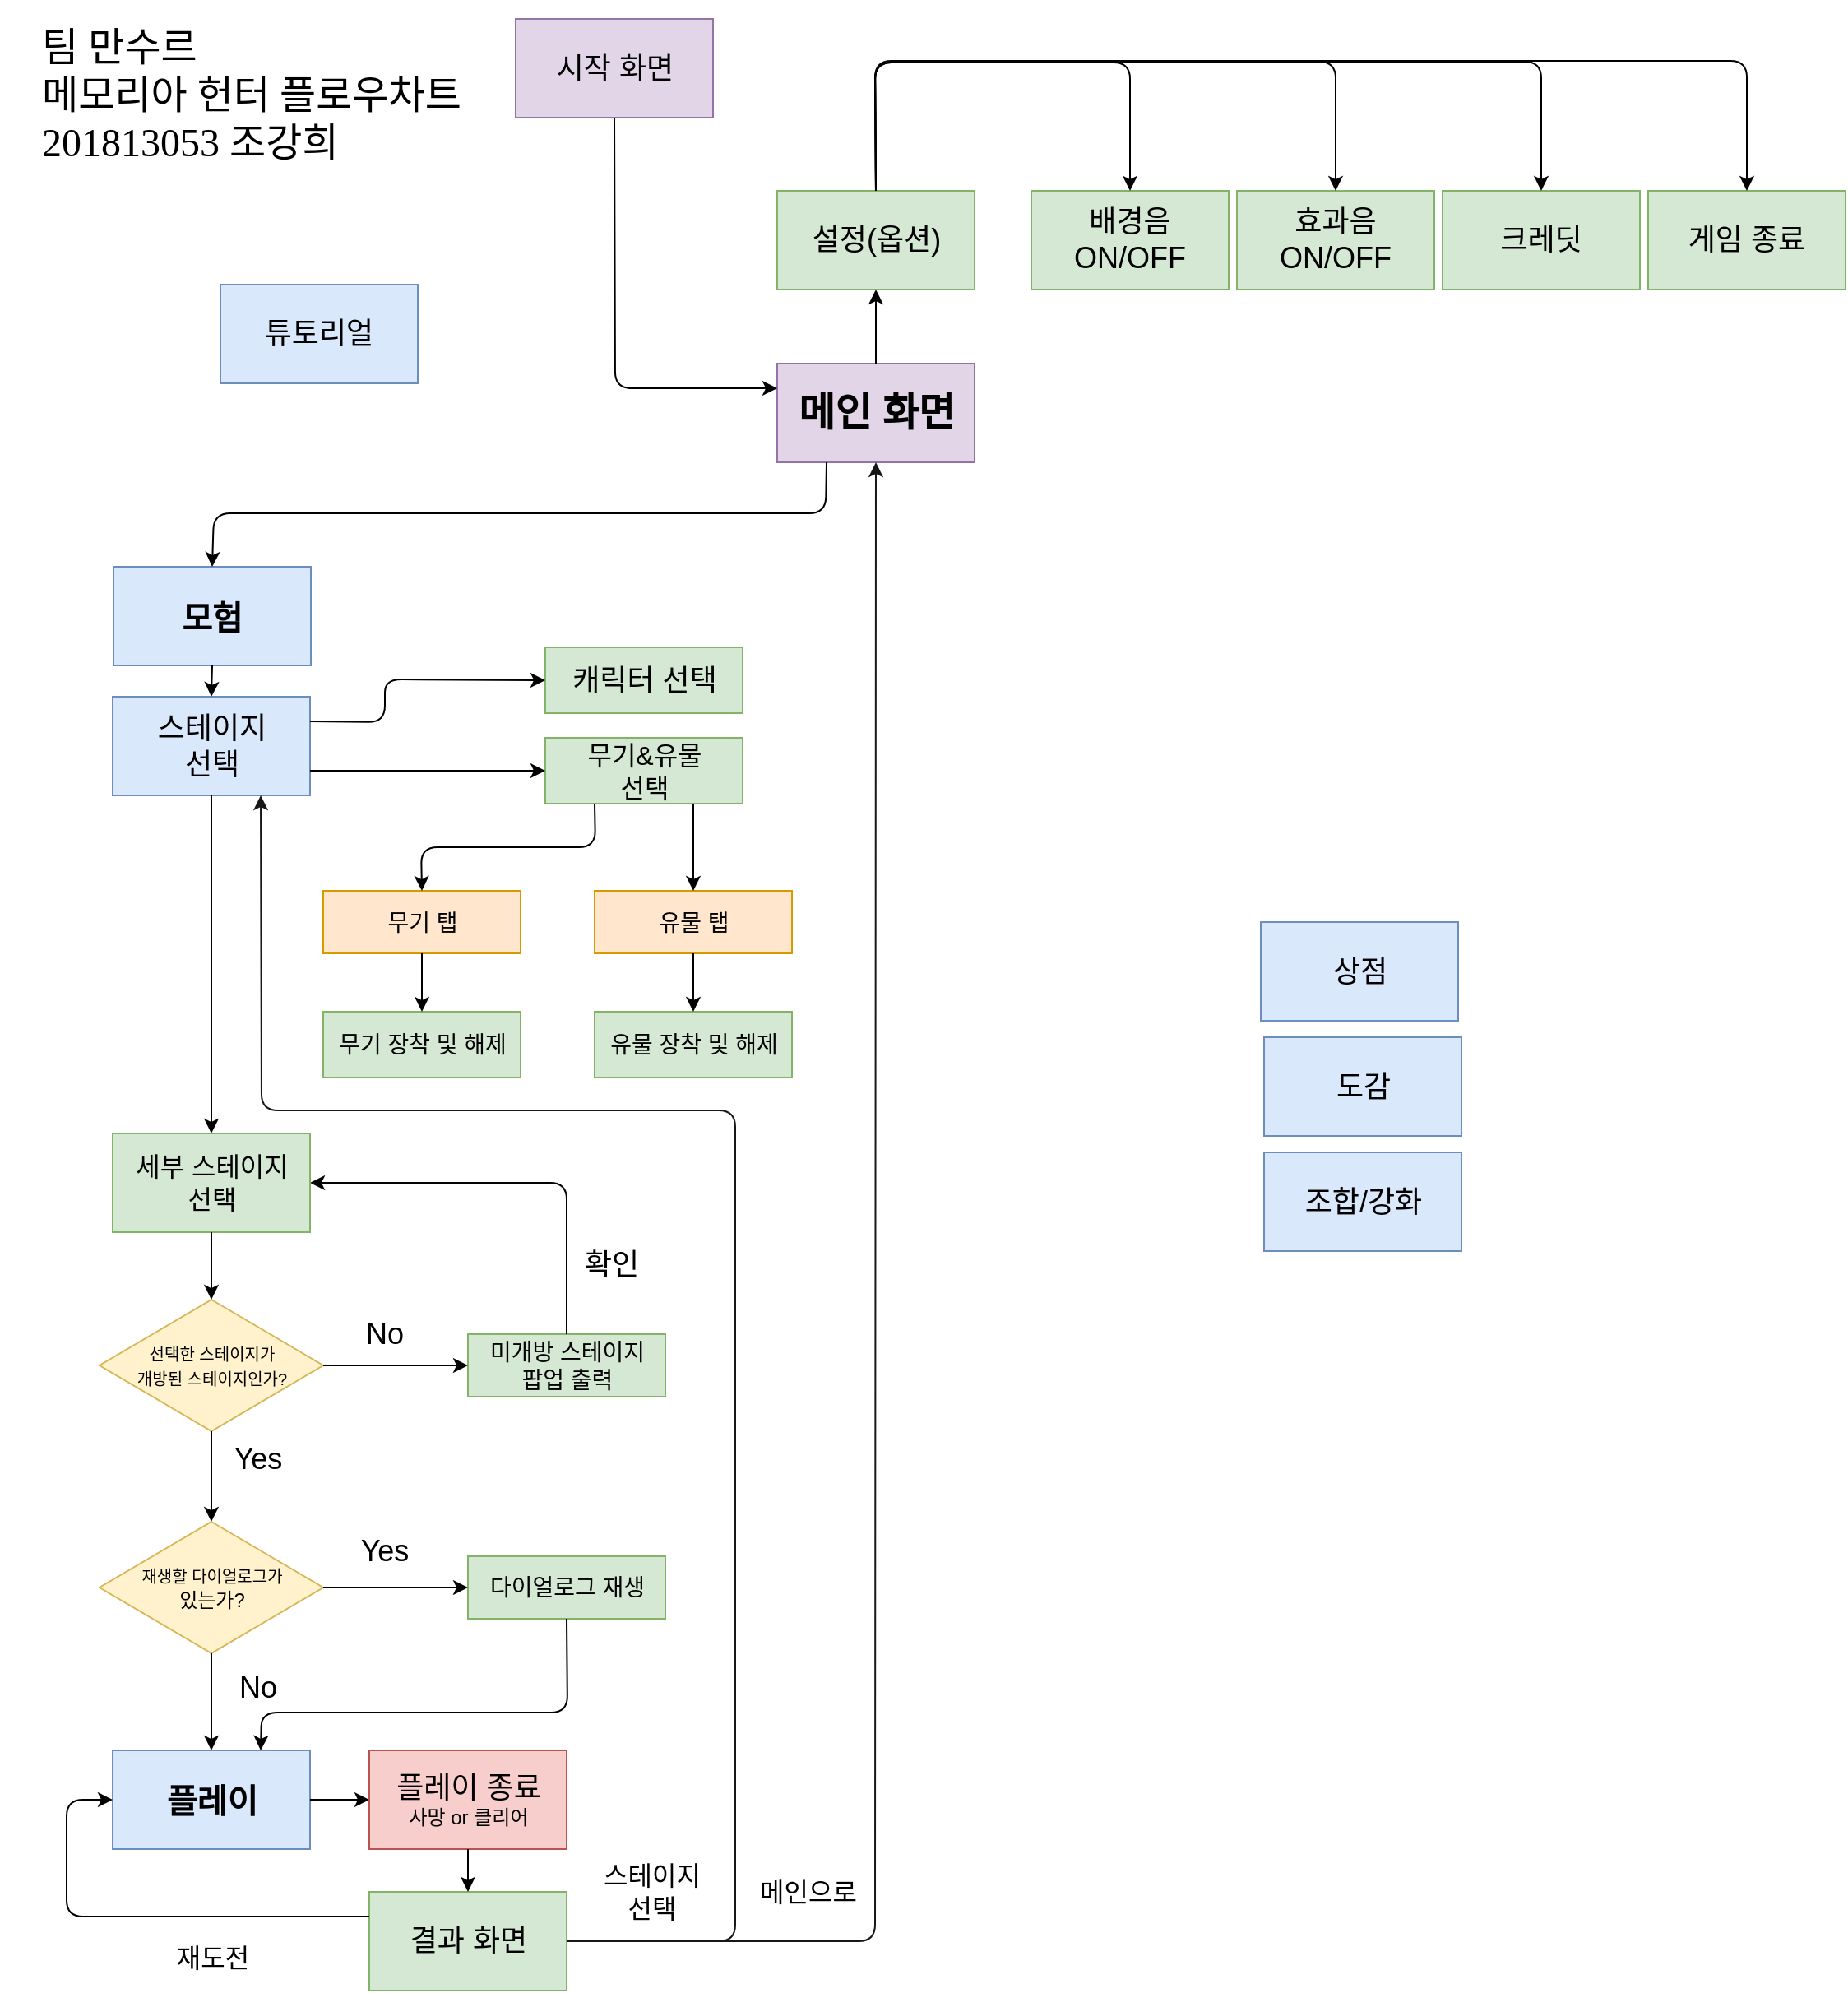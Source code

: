 <mxfile version="10.8.0" type="github"><diagram name="Page-1" id="edf60f1a-56cd-e834-aa8a-f176f3a09ee4"><mxGraphModel dx="3485" dy="1910" grid="0" gridSize="10" guides="1" tooltips="1" connect="1" arrows="1" fold="1" page="1" pageScale="1" pageWidth="1200" pageHeight="1600" background="#ffffff" math="0" shadow="0"><root><mxCell id="0"/><mxCell id="1" parent="0"/><mxCell id="Gc9QhGea8NeeS_bH-8tl-3" value="&lt;font&gt;&lt;b&gt;&lt;font&gt;&lt;font&gt;&lt;font&gt;&lt;font style=&quot;font-size: 20px&quot;&gt;모험&lt;/font&gt;&lt;/font&gt;&lt;/font&gt;&lt;/font&gt;&lt;/b&gt;&lt;br&gt;&lt;/font&gt;" style="rounded=0;whiteSpace=wrap;html=1;fillColor=#dae8fc;strokeColor=#6c8ebf;" parent="1" vertex="1"><mxGeometry x="89" y="364.5" width="120" height="60" as="geometry"/></mxCell><mxCell id="-a4ElGShlZKuBSlE3AAH-1" value="&lt;font style=&quot;font-size: 18px&quot;&gt;시작 화면&lt;/font&gt;" style="rounded=0;whiteSpace=wrap;html=1;fillColor=#e1d5e7;strokeColor=#9673a6;" parent="1" vertex="1"><mxGeometry x="333.5" y="31.5" width="120" height="60" as="geometry"/></mxCell><mxCell id="-a4ElGShlZKuBSlE3AAH-12" value="&lt;font style=&quot;font-size: 18px&quot;&gt;튜토리얼&lt;/font&gt;" style="rounded=0;whiteSpace=wrap;html=1;fillColor=#dae8fc;strokeColor=#6c8ebf;" parent="1" vertex="1"><mxGeometry x="154" y="193" width="120" height="60" as="geometry"/></mxCell><mxCell id="-a4ElGShlZKuBSlE3AAH-18" value="&lt;font style=&quot;font-size: 24px&quot;&gt;&lt;b&gt;메인 화면&lt;/b&gt;&lt;/font&gt;" style="rounded=0;whiteSpace=wrap;html=1;fillColor=#e1d5e7;strokeColor=#9673a6;" parent="1" vertex="1"><mxGeometry x="492.5" y="241" width="120" height="60" as="geometry"/></mxCell><mxCell id="-a4ElGShlZKuBSlE3AAH-19" value="" style="endArrow=classic;html=1;exitX=0.5;exitY=1;exitDx=0;exitDy=0;entryX=0;entryY=0.25;entryDx=0;entryDy=0;" parent="1" source="-a4ElGShlZKuBSlE3AAH-1" edge="1" target="-a4ElGShlZKuBSlE3AAH-18"><mxGeometry width="50" height="50" relative="1" as="geometry"><mxPoint x="393.833" y="449.667" as="sourcePoint"/><mxPoint x="492.5" y="564.5" as="targetPoint"/><Array as="points"><mxPoint x="394" y="256"/></Array></mxGeometry></mxCell><mxCell id="-a4ElGShlZKuBSlE3AAH-28" value="&lt;font style=&quot;font-size: 18px&quot;&gt;상점&lt;/font&gt;" style="rounded=0;whiteSpace=wrap;html=1;fillColor=#dae8fc;strokeColor=#6c8ebf;" parent="1" vertex="1"><mxGeometry x="786.5" y="580.5" width="120" height="60" as="geometry"/></mxCell><mxCell id="-a4ElGShlZKuBSlE3AAH-34" value="&lt;font style=&quot;font-size: 18px&quot;&gt;도감&lt;/font&gt;" style="rounded=0;whiteSpace=wrap;html=1;fillColor=#dae8fc;strokeColor=#6c8ebf;" parent="1" vertex="1"><mxGeometry x="788.5" y="650.5" width="120" height="60" as="geometry"/></mxCell><mxCell id="-a4ElGShlZKuBSlE3AAH-36" value="&lt;font style=&quot;font-size: 18px&quot;&gt;조합/강화&lt;/font&gt;" style="rounded=0;whiteSpace=wrap;html=1;fillColor=#dae8fc;strokeColor=#6c8ebf;" parent="1" vertex="1"><mxGeometry x="788.5" y="720.5" width="120" height="60" as="geometry"/></mxCell><mxCell id="-a4ElGShlZKuBSlE3AAH-44" value="&lt;font style=&quot;font-size: 18px&quot;&gt;설정(옵션)&lt;/font&gt;" style="rounded=0;whiteSpace=wrap;html=1;fillColor=#d5e8d4;strokeColor=#82b366;" parent="1" vertex="1"><mxGeometry x="492.5" y="136" width="120" height="60" as="geometry"/></mxCell><mxCell id="-a4ElGShlZKuBSlE3AAH-51" value="&lt;font style=&quot;font-size: 18px&quot;&gt;스테이지&lt;br&gt;선택&lt;/font&gt;&lt;br&gt;" style="rounded=0;whiteSpace=wrap;html=1;fillColor=#dae8fc;strokeColor=#6c8ebf;" parent="1" vertex="1"><mxGeometry x="88.5" y="443.5" width="120" height="60" as="geometry"/></mxCell><mxCell id="-a4ElGShlZKuBSlE3AAH-62" value="&lt;font style=&quot;font-size: 20px&quot;&gt;&lt;b&gt;플레이&lt;/b&gt;&lt;/font&gt;&lt;br&gt;" style="rounded=0;whiteSpace=wrap;html=1;fillColor=#dae8fc;strokeColor=#6c8ebf;" parent="1" vertex="1"><mxGeometry x="88.5" y="1084" width="120" height="60" as="geometry"/></mxCell><mxCell id="-a4ElGShlZKuBSlE3AAH-63" value="" style="endArrow=classic;html=1;entryX=0.5;entryY=0;entryDx=0;entryDy=0;exitX=0.5;exitY=1;exitDx=0;exitDy=0;" parent="1" source="-a4ElGShlZKuBSlE3AAH-51" target="Gc9QhGea8NeeS_bH-8tl-43" edge="1"><mxGeometry width="50" height="50" relative="1" as="geometry"><mxPoint x="186.5" y="534.5" as="sourcePoint"/><mxPoint x="181.5" y="521.5" as="targetPoint"/></mxGeometry></mxCell><mxCell id="-a4ElGShlZKuBSlE3AAH-65" value="" style="endArrow=classic;html=1;exitX=1;exitY=0.5;exitDx=0;exitDy=0;entryX=0;entryY=0.5;entryDx=0;entryDy=0;" parent="1" source="-a4ElGShlZKuBSlE3AAH-62" target="Gc9QhGea8NeeS_bH-8tl-51" edge="1"><mxGeometry width="50" height="50" relative="1" as="geometry"><mxPoint x="182.5" y="1172.5" as="sourcePoint"/><mxPoint x="148.5" y="1188.5" as="targetPoint"/></mxGeometry></mxCell><mxCell id="Gc9QhGea8NeeS_bH-8tl-4" value="" style="endArrow=classic;html=1;exitX=0.25;exitY=1;exitDx=0;exitDy=0;entryX=0.5;entryY=0;entryDx=0;entryDy=0;" parent="1" source="-a4ElGShlZKuBSlE3AAH-18" target="Gc9QhGea8NeeS_bH-8tl-3" edge="1"><mxGeometry width="50" height="50" relative="1" as="geometry"><mxPoint x="716.5" y="641" as="sourcePoint"/><mxPoint x="766.5" y="591" as="targetPoint"/><Array as="points"><mxPoint x="522" y="332"/><mxPoint x="150" y="332"/></Array></mxGeometry></mxCell><mxCell id="Gc9QhGea8NeeS_bH-8tl-23" value="&lt;font style=&quot;font-size: 18px&quot;&gt;캐릭터 선택&lt;/font&gt;" style="rounded=0;whiteSpace=wrap;html=1;fillColor=#d5e8d4;strokeColor=#82b366;" parent="1" vertex="1"><mxGeometry x="351.5" y="413.5" width="120" height="40" as="geometry"/></mxCell><mxCell id="Gc9QhGea8NeeS_bH-8tl-33" value="&lt;font style=&quot;font-size: 16px&quot;&gt;무기&amp;amp;유물&lt;br&gt;선택&lt;br&gt;&lt;/font&gt;" style="rounded=0;whiteSpace=wrap;html=1;fillColor=#d5e8d4;strokeColor=#82b366;" parent="1" vertex="1"><mxGeometry x="351.5" y="468.5" width="120" height="40" as="geometry"/></mxCell><mxCell id="Gc9QhGea8NeeS_bH-8tl-35" value="&lt;font style=&quot;font-size: 10px&quot;&gt;선택한 스테이지가&lt;br&gt;개방된 스테이지인가?&lt;/font&gt;&lt;br&gt;" style="rhombus;whiteSpace=wrap;html=1;fillColor=#fff2cc;strokeColor=#d6b656;" parent="1" vertex="1"><mxGeometry x="80.5" y="810" width="136" height="80" as="geometry"/></mxCell><mxCell id="Gc9QhGea8NeeS_bH-8tl-36" value="" style="endArrow=classic;html=1;exitX=0.5;exitY=1;exitDx=0;exitDy=0;entryX=0.5;entryY=0;entryDx=0;entryDy=0;" parent="1" source="Gc9QhGea8NeeS_bH-8tl-35" target="Mf9rC9_iUWpe452sNXT9-29" edge="1"><mxGeometry width="50" height="50" relative="1" as="geometry"><mxPoint x="148.441" y="925.294" as="sourcePoint"/><mxPoint x="149" y="948" as="targetPoint"/></mxGeometry></mxCell><mxCell id="Gc9QhGea8NeeS_bH-8tl-40" value="&lt;font style=&quot;font-size: 14px&quot;&gt;미개방 스테이지&lt;br&gt;팝업 출력&lt;/font&gt;&lt;br&gt;" style="rounded=0;whiteSpace=wrap;html=1;fillColor=#d5e8d4;strokeColor=#82b366;" parent="1" vertex="1"><mxGeometry x="304.5" y="831" width="120" height="38" as="geometry"/></mxCell><mxCell id="Gc9QhGea8NeeS_bH-8tl-41" value="" style="endArrow=classic;html=1;exitX=1;exitY=0.5;exitDx=0;exitDy=0;entryX=0;entryY=0.5;entryDx=0;entryDy=0;" parent="1" source="Gc9QhGea8NeeS_bH-8tl-35" target="Gc9QhGea8NeeS_bH-8tl-40" edge="1"><mxGeometry width="50" height="50" relative="1" as="geometry"><mxPoint x="216.676" y="884.294" as="sourcePoint"/><mxPoint x="287.5" y="796" as="targetPoint"/></mxGeometry></mxCell><mxCell id="Gc9QhGea8NeeS_bH-8tl-42" value="" style="endArrow=classic;html=1;exitX=0.5;exitY=0;exitDx=0;exitDy=0;entryX=1;entryY=0.5;entryDx=0;entryDy=0;fillColor=#f5f5f5;strokeColor=#030303;" parent="1" source="Gc9QhGea8NeeS_bH-8tl-40" target="Gc9QhGea8NeeS_bH-8tl-43" edge="1"><mxGeometry width="50" height="50" relative="1" as="geometry"><mxPoint x="226.5" y="775.5" as="sourcePoint"/><mxPoint x="208.441" y="772.529" as="targetPoint"/><Array as="points"><mxPoint x="364.5" y="739"/></Array></mxGeometry></mxCell><mxCell id="Gc9QhGea8NeeS_bH-8tl-43" value="&lt;font style=&quot;font-size: 16px&quot;&gt;세부 스테이지&lt;br&gt;선택&lt;/font&gt;&lt;br&gt;" style="rounded=0;whiteSpace=wrap;html=1;fillColor=#d5e8d4;strokeColor=#82b366;" parent="1" vertex="1"><mxGeometry x="88.5" y="709" width="120" height="60" as="geometry"/></mxCell><mxCell id="Gc9QhGea8NeeS_bH-8tl-44" value="" style="endArrow=classic;html=1;exitX=0.5;exitY=1;exitDx=0;exitDy=0;entryX=0.5;entryY=0;entryDx=0;entryDy=0;" parent="1" source="Gc9QhGea8NeeS_bH-8tl-43" target="Gc9QhGea8NeeS_bH-8tl-35" edge="1"><mxGeometry width="50" height="50" relative="1" as="geometry"><mxPoint x="-324.5" y="1194.5" as="sourcePoint"/><mxPoint x="-274.5" y="1144.5" as="targetPoint"/></mxGeometry></mxCell><mxCell id="Gc9QhGea8NeeS_bH-8tl-51" value="&lt;span style=&quot;font-size: 18px&quot;&gt;플레이 종료&lt;br&gt;&lt;/span&gt;사망 or 클리어&lt;br&gt;" style="rounded=0;whiteSpace=wrap;html=1;fillColor=#f8cecc;strokeColor=#b85450;" parent="1" vertex="1"><mxGeometry x="244.5" y="1084" width="120" height="60" as="geometry"/></mxCell><mxCell id="Gc9QhGea8NeeS_bH-8tl-52" value="&lt;span style=&quot;font-size: 18px&quot;&gt;결과 화면&lt;/span&gt;&lt;br&gt;" style="rounded=0;whiteSpace=wrap;html=1;fillColor=#d5e8d4;strokeColor=#82b366;" parent="1" vertex="1"><mxGeometry x="244.5" y="1170" width="120" height="60" as="geometry"/></mxCell><mxCell id="Gc9QhGea8NeeS_bH-8tl-53" value="" style="endArrow=classic;html=1;exitX=0.5;exitY=1;exitDx=0;exitDy=0;entryX=0.5;entryY=0;entryDx=0;entryDy=0;" parent="1" source="Gc9QhGea8NeeS_bH-8tl-51" target="Gc9QhGea8NeeS_bH-8tl-52" edge="1"><mxGeometry width="50" height="50" relative="1" as="geometry"><mxPoint x="158.088" y="1154.559" as="sourcePoint"/><mxPoint x="304.912" y="1183.765" as="targetPoint"/></mxGeometry></mxCell><mxCell id="Gc9QhGea8NeeS_bH-8tl-56" value="&lt;font style=&quot;font-size: 18px&quot;&gt;Yes&lt;/font&gt;" style="text;html=1;strokeColor=none;fillColor=none;align=center;verticalAlign=middle;whiteSpace=wrap;rounded=0;" parent="1" vertex="1"><mxGeometry x="156.5" y="897" width="40" height="20" as="geometry"/></mxCell><mxCell id="Gc9QhGea8NeeS_bH-8tl-57" value="&lt;font style=&quot;font-size: 18px&quot;&gt;No&lt;/font&gt;" style="text;html=1;strokeColor=none;fillColor=none;align=center;verticalAlign=middle;whiteSpace=wrap;rounded=0;" parent="1" vertex="1"><mxGeometry x="234" y="821" width="40" height="20" as="geometry"/></mxCell><mxCell id="Gc9QhGea8NeeS_bH-8tl-60" value="" style="endArrow=classic;html=1;fillColor=#f5f5f5;strokeColor=#171717;entryX=0.75;entryY=1;entryDx=0;entryDy=0;exitX=1;exitY=0.5;exitDx=0;exitDy=0;" parent="1" source="Gc9QhGea8NeeS_bH-8tl-52" target="-a4ElGShlZKuBSlE3AAH-51" edge="1"><mxGeometry width="50" height="50" relative="1" as="geometry"><mxPoint x="364.912" y="904.676" as="sourcePoint"/><mxPoint x="208.441" y="522.794" as="targetPoint"/><Array as="points"><mxPoint x="467" y="1200"/><mxPoint x="467" y="695"/><mxPoint x="179" y="695"/></Array></mxGeometry></mxCell><mxCell id="0eJw1t6BtxMIDn6Ip-QV-18" value="&lt;font&gt;&lt;font style=&quot;font-size: 16px&quot;&gt;스테이지&lt;br&gt;선택&lt;br&gt;&lt;/font&gt;&lt;/font&gt;" style="text;html=1;strokeColor=none;fillColor=none;align=center;verticalAlign=middle;whiteSpace=wrap;rounded=0;" parent="1" vertex="1"><mxGeometry x="383" y="1160" width="67" height="20" as="geometry"/></mxCell><mxCell id="0eJw1t6BtxMIDn6Ip-QV-19" value="" style="endArrow=classic;html=1;entryX=0;entryY=0.5;entryDx=0;entryDy=0;exitX=0;exitY=0.25;exitDx=0;exitDy=0;fillColor=#f5f5f5;strokeColor=#000000;" parent="1" source="Gc9QhGea8NeeS_bH-8tl-52" target="-a4ElGShlZKuBSlE3AAH-62" edge="1"><mxGeometry width="50" height="50" relative="1" as="geometry"><mxPoint x="244.912" y="1199.059" as="sourcePoint"/><mxPoint x="-101.559" y="784.353" as="targetPoint"/><Array as="points"><mxPoint x="60.5" y="1185"/><mxPoint x="60.5" y="1114"/></Array></mxGeometry></mxCell><mxCell id="0eJw1t6BtxMIDn6Ip-QV-24" value="" style="endArrow=classic;html=1;exitX=0.5;exitY=1;exitDx=0;exitDy=0;entryX=0.5;entryY=0;entryDx=0;entryDy=0;" parent="1" source="Gc9QhGea8NeeS_bH-8tl-3" target="-a4ElGShlZKuBSlE3AAH-51" edge="1"><mxGeometry width="50" height="50" relative="1" as="geometry"><mxPoint x="-279" y="1215" as="sourcePoint"/><mxPoint x="158" y="466" as="targetPoint"/><Array as="points"/></mxGeometry></mxCell><mxCell id="0eJw1t6BtxMIDn6Ip-QV-27" value="&lt;font&gt;&lt;font style=&quot;font-size: 16px&quot;&gt;재도전&lt;br&gt;&lt;/font&gt;&lt;/font&gt;" style="text;html=1;strokeColor=none;fillColor=none;align=center;verticalAlign=middle;whiteSpace=wrap;rounded=0;" parent="1" vertex="1"><mxGeometry x="115.5" y="1200" width="67" height="20" as="geometry"/></mxCell><mxCell id="0eJw1t6BtxMIDn6Ip-QV-28" value="&lt;font&gt;&lt;font style=&quot;font-size: 16px&quot;&gt;메인으로&lt;br&gt;&lt;/font&gt;&lt;/font&gt;" style="text;html=1;strokeColor=none;fillColor=none;align=center;verticalAlign=middle;whiteSpace=wrap;rounded=0;" parent="1" vertex="1"><mxGeometry x="478" y="1160" width="67" height="20" as="geometry"/></mxCell><mxCell id="0eJw1t6BtxMIDn6Ip-QV-29" value="&lt;span style=&quot;font-size: 18px&quot;&gt;확인&lt;/span&gt;" style="text;html=1;strokeColor=none;fillColor=none;align=center;verticalAlign=middle;whiteSpace=wrap;rounded=0;" parent="1" vertex="1"><mxGeometry x="371.5" y="779" width="40" height="20" as="geometry"/></mxCell><mxCell id="4X-4JQnz8Bo00mOdNrgC-11" value="&lt;div style=&quot;text-align: left ; font-size: 24px&quot;&gt;&lt;span&gt;&lt;font style=&quot;font-size: 24px&quot; face=&quot;Verdana&quot;&gt;팀 만수르&lt;/font&gt;&lt;/span&gt;&lt;/div&gt;&lt;div style=&quot;text-align: left ; font-size: 24px&quot;&gt;&lt;span&gt;&lt;font style=&quot;font-size: 24px&quot; face=&quot;Verdana&quot;&gt;메모리아 헌터 플로우차트&lt;/font&gt;&lt;/span&gt;&lt;/div&gt;&lt;div style=&quot;text-align: left ; font-size: 24px&quot;&gt;&lt;span&gt;&lt;font style=&quot;font-size: 24px&quot; face=&quot;Verdana&quot;&gt;201813053 조강희&lt;/font&gt;&lt;/span&gt;&lt;/div&gt;" style="text;html=1;strokeColor=none;fillColor=none;align=center;verticalAlign=middle;whiteSpace=wrap;rounded=0;" parent="1" vertex="1"><mxGeometry x="20" y="20" width="306" height="116" as="geometry"/></mxCell><mxCell id="Mf9rC9_iUWpe452sNXT9-5" value="" style="endArrow=classic;html=1;exitX=1;exitY=0.25;exitDx=0;exitDy=0;entryX=0;entryY=0.5;entryDx=0;entryDy=0;" edge="1" parent="1" source="-a4ElGShlZKuBSlE3AAH-51" target="Gc9QhGea8NeeS_bH-8tl-23"><mxGeometry width="50" height="50" relative="1" as="geometry"><mxPoint x="208.667" y="463.333" as="sourcePoint"/><mxPoint x="301" y="451" as="targetPoint"/><Array as="points"><mxPoint x="254" y="459"/><mxPoint x="254" y="433"/></Array></mxGeometry></mxCell><mxCell id="Mf9rC9_iUWpe452sNXT9-6" value="" style="endArrow=classic;html=1;exitX=1;exitY=0.75;exitDx=0;exitDy=0;entryX=0;entryY=0.5;entryDx=0;entryDy=0;" edge="1" parent="1" source="-a4ElGShlZKuBSlE3AAH-51" target="Gc9QhGea8NeeS_bH-8tl-33"><mxGeometry width="50" height="50" relative="1" as="geometry"><mxPoint x="208.667" y="493.333" as="sourcePoint"/><mxPoint x="381.333" y="388.333" as="targetPoint"/></mxGeometry></mxCell><mxCell id="Mf9rC9_iUWpe452sNXT9-9" value="" style="endArrow=classic;html=1;fillColor=#f5f5f5;strokeColor=#171717;entryX=0.5;entryY=1;entryDx=0;entryDy=0;exitX=1;exitY=0.5;exitDx=0;exitDy=0;" edge="1" parent="1" source="Gc9QhGea8NeeS_bH-8tl-52" target="-a4ElGShlZKuBSlE3AAH-18"><mxGeometry width="50" height="50" relative="1" as="geometry"><mxPoint x="372" y="1192" as="sourcePoint"/><mxPoint x="189" y="513" as="targetPoint"/><Array as="points"><mxPoint x="552" y="1200"/></Array></mxGeometry></mxCell><mxCell id="Mf9rC9_iUWpe452sNXT9-10" value="&lt;font style=&quot;font-size: 14px&quot;&gt;무기 탭&lt;/font&gt;" style="rounded=0;whiteSpace=wrap;html=1;fillColor=#ffe6cc;strokeColor=#d79b00;" vertex="1" parent="1"><mxGeometry x="216.5" y="561.5" width="120" height="38" as="geometry"/></mxCell><mxCell id="Mf9rC9_iUWpe452sNXT9-11" value="&lt;font style=&quot;font-size: 14px&quot;&gt;유물 탭&lt;/font&gt;&lt;br&gt;" style="rounded=0;whiteSpace=wrap;html=1;fillColor=#ffe6cc;strokeColor=#d79b00;" vertex="1" parent="1"><mxGeometry x="381.5" y="561.5" width="120" height="38" as="geometry"/></mxCell><mxCell id="Mf9rC9_iUWpe452sNXT9-12" value="" style="endArrow=classic;html=1;strokeColor=#000000;exitX=0.75;exitY=1;exitDx=0;exitDy=0;entryX=0.5;entryY=0;entryDx=0;entryDy=0;" edge="1" parent="1" source="Gc9QhGea8NeeS_bH-8tl-33" target="Mf9rC9_iUWpe452sNXT9-11"><mxGeometry width="50" height="50" relative="1" as="geometry"><mxPoint x="445.759" y="508.172" as="sourcePoint"/><mxPoint x="340" y="676" as="targetPoint"/></mxGeometry></mxCell><mxCell id="Mf9rC9_iUWpe452sNXT9-13" value="" style="endArrow=classic;html=1;strokeColor=#000000;exitX=0.25;exitY=1;exitDx=0;exitDy=0;entryX=0.5;entryY=0;entryDx=0;entryDy=0;" edge="1" parent="1" source="Gc9QhGea8NeeS_bH-8tl-33" target="Mf9rC9_iUWpe452sNXT9-10"><mxGeometry width="50" height="50" relative="1" as="geometry"><mxPoint x="332" y="592" as="sourcePoint"/><mxPoint x="382" y="542" as="targetPoint"/><Array as="points"><mxPoint x="382" y="535"/><mxPoint x="276" y="535"/></Array></mxGeometry></mxCell><mxCell id="Mf9rC9_iUWpe452sNXT9-14" value="&lt;font&gt;&lt;font style=&quot;font-size: 14px&quot;&gt;무기 장착 및 해제&lt;/font&gt;&lt;/font&gt;" style="rounded=0;whiteSpace=wrap;html=1;fillColor=#d5e8d4;strokeColor=#82b366;" vertex="1" parent="1"><mxGeometry x="216.5" y="635" width="120" height="40" as="geometry"/></mxCell><mxCell id="Mf9rC9_iUWpe452sNXT9-15" value="" style="endArrow=classic;html=1;strokeColor=#000000;exitX=0.5;exitY=1;exitDx=0;exitDy=0;entryX=0.5;entryY=0;entryDx=0;entryDy=0;" edge="1" parent="1" source="Mf9rC9_iUWpe452sNXT9-10" target="Mf9rC9_iUWpe452sNXT9-14"><mxGeometry width="50" height="50" relative="1" as="geometry"><mxPoint x="326" y="698" as="sourcePoint"/><mxPoint x="376" y="648" as="targetPoint"/></mxGeometry></mxCell><mxCell id="Mf9rC9_iUWpe452sNXT9-17" value="&lt;font&gt;&lt;font style=&quot;font-size: 14px&quot;&gt;유물 장착 및 해제&lt;/font&gt;&lt;/font&gt;" style="rounded=0;whiteSpace=wrap;html=1;fillColor=#d5e8d4;strokeColor=#82b366;" vertex="1" parent="1"><mxGeometry x="381.5" y="635" width="120" height="40" as="geometry"/></mxCell><mxCell id="Mf9rC9_iUWpe452sNXT9-18" value="" style="endArrow=classic;html=1;strokeColor=#000000;exitX=0.5;exitY=1;exitDx=0;exitDy=0;entryX=0.5;entryY=0;entryDx=0;entryDy=0;" edge="1" parent="1" target="Mf9rC9_iUWpe452sNXT9-17" source="Mf9rC9_iUWpe452sNXT9-11"><mxGeometry width="50" height="50" relative="1" as="geometry"><mxPoint x="441.241" y="599.207" as="sourcePoint"/><mxPoint x="541" y="648" as="targetPoint"/></mxGeometry></mxCell><mxCell id="Mf9rC9_iUWpe452sNXT9-19" value="" style="endArrow=classic;html=1;strokeColor=#000000;exitX=0.5;exitY=0;exitDx=0;exitDy=0;entryX=0.5;entryY=1;entryDx=0;entryDy=0;" edge="1" parent="1" source="-a4ElGShlZKuBSlE3AAH-18" target="-a4ElGShlZKuBSlE3AAH-44"><mxGeometry width="50" height="50" relative="1" as="geometry"><mxPoint x="741" y="348" as="sourcePoint"/><mxPoint x="791" y="298" as="targetPoint"/></mxGeometry></mxCell><mxCell id="Mf9rC9_iUWpe452sNXT9-21" value="&lt;span style=&quot;font-size: 18px&quot;&gt;배경음&lt;br&gt;ON/OFF&lt;br&gt;&lt;/span&gt;" style="rounded=0;whiteSpace=wrap;html=1;fillColor=#d5e8d4;strokeColor=#82b366;" vertex="1" parent="1"><mxGeometry x="647.0" y="136" width="120" height="60" as="geometry"/></mxCell><mxCell id="Mf9rC9_iUWpe452sNXT9-22" value="&lt;span style=&quot;font-size: 18px&quot;&gt;효과음&lt;br&gt;ON/OFF&lt;br&gt;&lt;/span&gt;" style="rounded=0;whiteSpace=wrap;html=1;fillColor=#d5e8d4;strokeColor=#82b366;" vertex="1" parent="1"><mxGeometry x="772.0" y="136" width="120" height="60" as="geometry"/></mxCell><mxCell id="Mf9rC9_iUWpe452sNXT9-23" value="&lt;span style=&quot;font-size: 18px&quot;&gt;크레딧&lt;/span&gt;" style="rounded=0;whiteSpace=wrap;html=1;fillColor=#d5e8d4;strokeColor=#82b366;" vertex="1" parent="1"><mxGeometry x="897.0" y="136" width="120" height="60" as="geometry"/></mxCell><mxCell id="Mf9rC9_iUWpe452sNXT9-24" value="&lt;span style=&quot;font-size: 18px&quot;&gt;게임 종료&lt;/span&gt;" style="rounded=0;whiteSpace=wrap;html=1;fillColor=#d5e8d4;strokeColor=#82b366;" vertex="1" parent="1"><mxGeometry x="1022.0" y="136" width="120" height="60" as="geometry"/></mxCell><mxCell id="Mf9rC9_iUWpe452sNXT9-25" value="" style="endArrow=classic;html=1;strokeColor=#000000;exitX=0.5;exitY=0;exitDx=0;exitDy=0;entryX=0.5;entryY=0;entryDx=0;entryDy=0;" edge="1" parent="1" source="-a4ElGShlZKuBSlE3AAH-44" target="Mf9rC9_iUWpe452sNXT9-21"><mxGeometry width="50" height="50" relative="1" as="geometry"><mxPoint x="586" y="114" as="sourcePoint"/><mxPoint x="636" y="64" as="targetPoint"/><Array as="points"><mxPoint x="552" y="58"/><mxPoint x="707" y="58"/></Array></mxGeometry></mxCell><mxCell id="Mf9rC9_iUWpe452sNXT9-26" value="" style="endArrow=classic;html=1;strokeColor=#000000;exitX=0.5;exitY=0;exitDx=0;exitDy=0;entryX=0.5;entryY=0;entryDx=0;entryDy=0;" edge="1" parent="1" source="-a4ElGShlZKuBSlE3AAH-44" target="Mf9rC9_iUWpe452sNXT9-22"><mxGeometry width="50" height="50" relative="1" as="geometry"><mxPoint x="677.167" y="135.833" as="sourcePoint"/><mxPoint x="865" y="120" as="targetPoint"/><Array as="points"><mxPoint x="552" y="58"/><mxPoint x="832" y="57.5"/></Array></mxGeometry></mxCell><mxCell id="Mf9rC9_iUWpe452sNXT9-27" value="" style="endArrow=classic;html=1;strokeColor=#000000;exitX=0.5;exitY=0;exitDx=0;exitDy=0;" edge="1" parent="1" source="-a4ElGShlZKuBSlE3AAH-44" target="Mf9rC9_iUWpe452sNXT9-23"><mxGeometry width="50" height="50" relative="1" as="geometry"><mxPoint x="677.714" y="136.143" as="sourcePoint"/><mxPoint x="957.143" y="136.143" as="targetPoint"/><Array as="points"><mxPoint x="552" y="58"/><mxPoint x="957" y="57.5"/></Array></mxGeometry></mxCell><mxCell id="Mf9rC9_iUWpe452sNXT9-28" value="" style="endArrow=classic;html=1;strokeColor=#000000;exitX=0.5;exitY=0;exitDx=0;exitDy=0;entryX=0.5;entryY=0;entryDx=0;entryDy=0;" edge="1" parent="1" source="-a4ElGShlZKuBSlE3AAH-44" target="Mf9rC9_iUWpe452sNXT9-24"><mxGeometry width="50" height="50" relative="1" as="geometry"><mxPoint x="677.167" y="135.833" as="sourcePoint"/><mxPoint x="1126" y="98" as="targetPoint"/><Array as="points"><mxPoint x="552" y="57"/><mxPoint x="1082" y="57"/></Array></mxGeometry></mxCell><mxCell id="Mf9rC9_iUWpe452sNXT9-29" value="&lt;span style=&quot;font-size: 10px&quot;&gt;재생할 다이얼로그가&lt;br&gt;&lt;/span&gt;있는가?&lt;br&gt;" style="rhombus;whiteSpace=wrap;html=1;fillColor=#fff2cc;strokeColor=#d6b656;" vertex="1" parent="1"><mxGeometry x="80.5" y="945" width="136" height="80" as="geometry"/></mxCell><mxCell id="Mf9rC9_iUWpe452sNXT9-33" value="" style="endArrow=classic;html=1;exitX=0.5;exitY=1;exitDx=0;exitDy=0;entryX=0.5;entryY=0;entryDx=0;entryDy=0;" edge="1" parent="1" source="Mf9rC9_iUWpe452sNXT9-29" target="-a4ElGShlZKuBSlE3AAH-62"><mxGeometry width="50" height="50" relative="1" as="geometry"><mxPoint x="158.833" y="899.667" as="sourcePoint"/><mxPoint x="158.833" y="954.667" as="targetPoint"/></mxGeometry></mxCell><mxCell id="Mf9rC9_iUWpe452sNXT9-34" value="&lt;font style=&quot;font-size: 18px&quot;&gt;Yes&lt;/font&gt;" style="text;html=1;strokeColor=none;fillColor=none;align=center;verticalAlign=middle;whiteSpace=wrap;rounded=0;" vertex="1" parent="1"><mxGeometry x="234" y="952.5" width="40" height="20" as="geometry"/></mxCell><mxCell id="Mf9rC9_iUWpe452sNXT9-35" value="&lt;span style=&quot;font-size: 14px&quot;&gt;다이얼로그 재생&lt;/span&gt;&lt;br&gt;" style="rounded=0;whiteSpace=wrap;html=1;fillColor=#d5e8d4;strokeColor=#82b366;" vertex="1" parent="1"><mxGeometry x="304.5" y="966" width="120" height="38" as="geometry"/></mxCell><mxCell id="Mf9rC9_iUWpe452sNXT9-36" value="" style="endArrow=classic;html=1;exitX=1;exitY=0.5;exitDx=0;exitDy=0;entryX=0;entryY=0.5;entryDx=0;entryDy=0;" edge="1" parent="1" target="Mf9rC9_iUWpe452sNXT9-35" source="Mf9rC9_iUWpe452sNXT9-29"><mxGeometry width="50" height="50" relative="1" as="geometry"><mxPoint x="226.333" y="859.667" as="sourcePoint"/><mxPoint x="297.5" y="806" as="targetPoint"/></mxGeometry></mxCell><mxCell id="Mf9rC9_iUWpe452sNXT9-37" value="&lt;font style=&quot;font-size: 18px&quot;&gt;No&lt;/font&gt;" style="text;html=1;strokeColor=none;fillColor=none;align=center;verticalAlign=middle;whiteSpace=wrap;rounded=0;" vertex="1" parent="1"><mxGeometry x="156.5" y="1036" width="40" height="20" as="geometry"/></mxCell><mxCell id="Mf9rC9_iUWpe452sNXT9-38" value="" style="endArrow=classic;html=1;strokeColor=#000000;exitX=0.5;exitY=1;exitDx=0;exitDy=0;entryX=0.75;entryY=0;entryDx=0;entryDy=0;" edge="1" parent="1" source="Mf9rC9_iUWpe452sNXT9-35" target="-a4ElGShlZKuBSlE3AAH-62"><mxGeometry width="50" height="50" relative="1" as="geometry"><mxPoint x="293" y="1091" as="sourcePoint"/><mxPoint x="343" y="1041" as="targetPoint"/><Array as="points"><mxPoint x="365" y="1061"/><mxPoint x="179" y="1061"/></Array></mxGeometry></mxCell></root></mxGraphModel></diagram></mxfile>